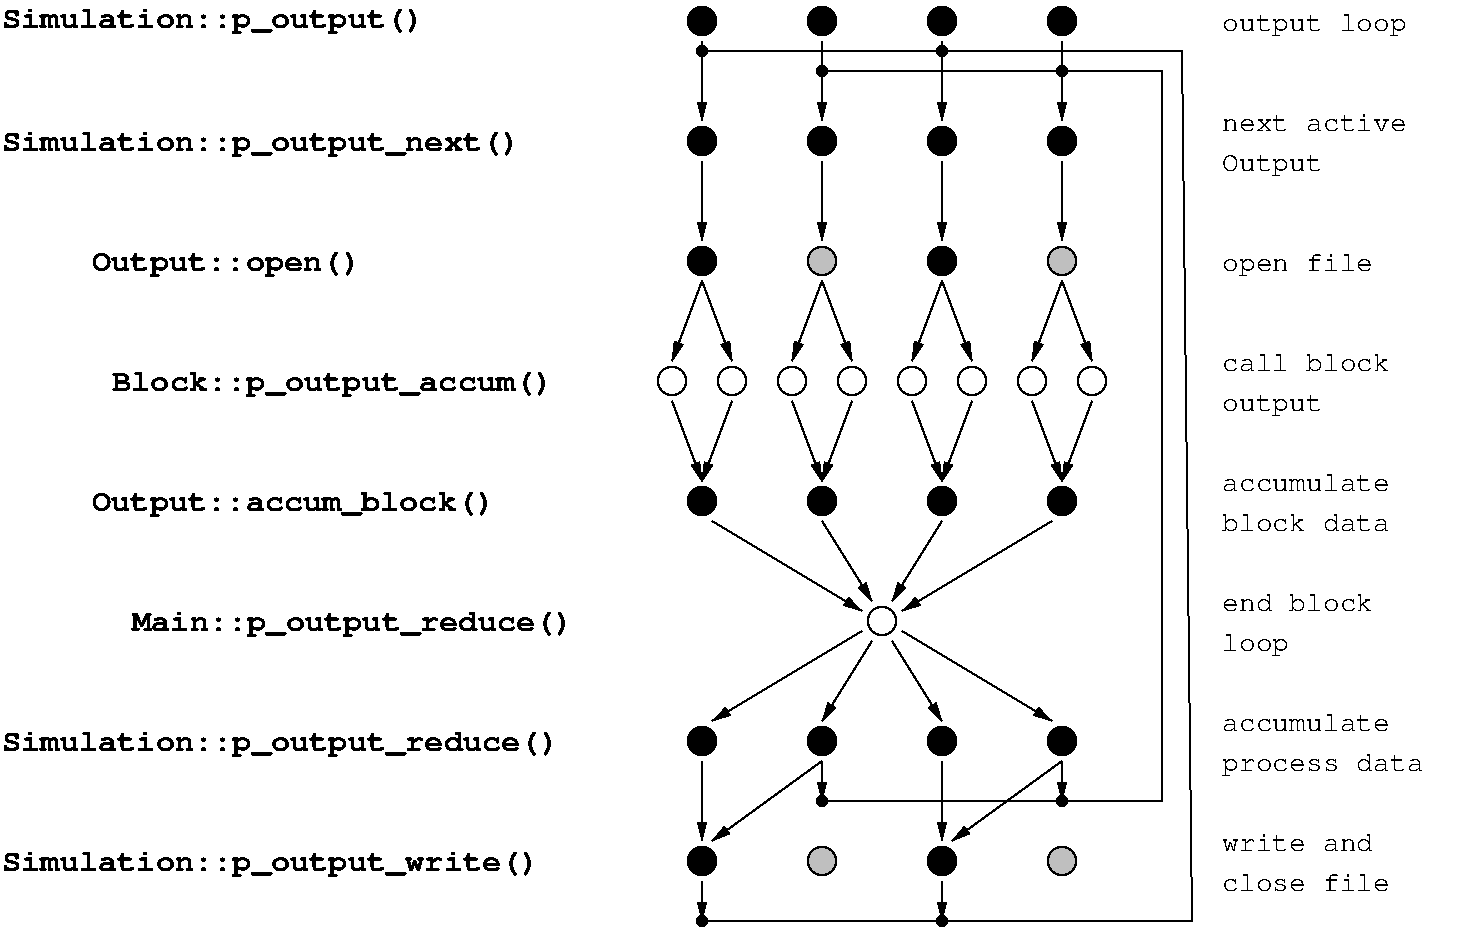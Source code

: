 #FIG 3.2  Produced by xfig version 3.2.5b
Landscape
Center
Inches
A4      
100.00
Single
-2
1200 2
6 6300 2175 9300 2475
1 3 0 1 0 0 50 -1 20 0.000 1 0.0000 6450 2325 106 106 6450 2325 6556 2325
1 3 0 1 0 0 50 -1 20 0.000 1 0.0000 7350 2325 106 106 7350 2325 7456 2325
1 3 0 1 0 0 50 -1 20 0.000 1 0.0000 8250 2325 106 106 8250 2325 8356 2325
1 3 0 1 0 0 50 -1 20 0.000 1 0.0000 9150 2325 106 106 9150 2325 9256 2325
-6
6 6300 3075 9300 3375
1 3 0 1 0 0 50 -1 20 0.000 1 0.0000 6450 3225 106 106 6450 3225 6556 3225
1 3 0 1 0 0 50 -1 20 0.000 1 0.0000 7350 3225 106 106 7350 3225 7456 3225
1 3 0 1 0 0 50 -1 20 0.000 1 0.0000 8250 3225 106 106 8250 3225 8356 3225
1 3 0 1 0 0 50 -1 20 0.000 1 0.0000 9150 3225 106 106 9150 3225 9256 3225
-6
6 6119 4919 9481 5131
1 3 0 1 0 7 20 -1 20 0.000 1 0.0000 6225 5025 106 106 6225 5025 6272 5119
1 3 0 1 0 7 20 -1 20 0.000 1 0.0000 6675 5025 106 106 6675 5025 6722 5119
1 3 0 1 0 7 20 -1 20 0.000 1 0.0000 7125 5025 106 106 7125 5025 7173 5119
1 3 0 1 0 7 20 -1 20 0.000 1 0.0000 7575 5025 106 106 7575 5025 7622 5119
1 3 0 1 0 7 20 -1 20 0.000 1 0.0000 8025 5025 106 106 8025 5025 8073 5119
1 3 0 1 0 7 20 -1 20 0.000 1 0.0000 8475 5025 106 106 8475 5025 8522 5119
1 3 0 1 0 7 20 -1 20 0.000 1 0.0000 8925 5025 106 106 8925 5025 8972 5119
1 3 0 1 0 7 20 -1 20 0.000 1 0.0000 9375 5025 106 106 9375 5025 9422 5119
-6
6 6225 5175 9375 5775
2 1 0 1 0 7 20 -1 -1 0.000 0 0 -1 0 1 2
	1 1 1.00 60.00 120.00
	 6450 5775 6225 5175
2 1 0 1 0 7 20 -1 -1 0.000 0 0 -1 0 1 2
	1 1 1.00 60.00 120.00
	 6450 5775 6675 5175
2 1 0 1 0 7 20 -1 -1 0.000 0 0 -1 0 1 2
	1 1 1.00 60.00 120.00
	 7350 5775 7125 5175
2 1 0 1 0 7 20 -1 -1 0.000 0 0 -1 0 1 2
	1 1 1.00 60.00 120.00
	 7350 5775 7575 5175
2 1 0 1 0 7 20 -1 -1 0.000 0 0 -1 0 1 2
	1 1 1.00 60.00 120.00
	 8250 5775 8025 5175
2 1 0 1 0 7 20 -1 -1 0.000 0 0 -1 0 1 2
	1 1 1.00 60.00 120.00
	 8250 5775 8475 5175
2 1 0 1 0 7 20 -1 -1 0.000 0 0 -1 0 1 2
	1 1 1.00 60.00 120.00
	 9150 5775 8925 5175
2 1 0 1 0 7 20 -1 -1 0.000 0 0 -1 0 1 2
	1 1 1.00 60.00 120.00
	 9150 5775 9375 5175
-6
6 6525 6075 9075 6750
2 1 0 1 0 7 50 -1 -1 0.000 0 0 -1 1 0 2
	1 1 1.00 60.00 120.00
	 7350 6075 7725 6675
2 1 0 1 0 7 50 -1 -1 0.000 0 0 -1 1 0 2
	1 1 1.00 60.00 120.00
	 8250 6075 7875 6675
2 1 0 1 0 7 50 -1 -1 0.000 0 0 -1 1 0 2
	1 1 1.00 60.00 120.00
	 9075 6075 7950 6750
2 1 0 1 0 7 50 -1 -1 0.000 0 0 -1 1 0 2
	1 1 1.00 60.00 120.00
	 6525 6075 7650 6750
-6
6 6525 6900 9075 7575
2 1 0 1 0 7 50 -1 -1 0.000 0 0 -1 0 1 2
	1 1 1.00 60.00 120.00
	 7350 7575 7725 6975
2 1 0 1 0 7 50 -1 -1 0.000 0 0 -1 0 1 2
	1 1 1.00 60.00 120.00
	 8250 7575 7875 6975
2 1 0 1 0 7 50 -1 -1 0.000 0 0 -1 0 1 2
	1 1 1.00 60.00 120.00
	 9075 7575 7950 6900
2 1 0 1 0 7 50 -1 -1 0.000 0 0 -1 0 1 2
	1 1 1.00 60.00 120.00
	 6525 7575 7650 6900
-6
1 3 0 1 0 7 20 -1 20 0.000 1 0.0000 7800 6825 106 106 7800 6825 7848 6919
1 3 0 1 0 0 50 -1 20 0.000 1 0.0000 7350 5925 106 106 7350 5925 7456 5925
1 3 0 1 0 0 50 -1 20 0.000 1 0.0000 8250 5925 106 106 8250 5925 8356 5925
1 3 0 1 0 0 50 -1 20 0.000 1 0.0000 9150 5925 106 106 9150 5925 9256 5925
1 3 0 1 0 0 50 -1 20 0.000 1 0.0000 6450 5925 106 106 6450 5925 6556 5925
1 3 0 1 0 0 50 -1 20 0.000 1 0.0000 6450 7725 106 106 6450 7725 6556 7725
1 3 0 1 0 0 50 -1 20 0.000 1 0.0000 7350 7725 106 106 7350 7725 7456 7725
1 3 0 1 0 0 50 -1 20 0.000 1 0.0000 8250 7725 106 106 8250 7725 8356 7725
1 3 0 1 0 0 50 -1 20 0.000 1 0.0000 9150 7725 106 106 9150 7725 9256 7725
1 3 0 1 0 0 50 -1 20 0.000 1 0.0000 6450 8625 106 106 6450 8625 6556 8625
1 3 0 1 0 0 50 -1 20 0.000 1 0.0000 8250 8625 106 106 8250 8625 8356 8625
1 3 0 1 0 7 50 -1 15 0.000 1 0.0000 7350 8625 106 106 7350 8625 7425 8700
1 3 0 1 0 7 50 -1 15 0.000 1 0.0000 9150 8625 106 106 9150 8625 9225 8700
1 4 0 1 0 7 50 -1 0 0.000 1 0.0000 6450 2550 38 38 6413 2550 6488 2550
1 4 0 1 0 7 50 -1 0 0.000 1 0.0000 8250 2550 38 38 8213 2550 8288 2550
1 4 0 1 0 7 50 -1 0 0.000 1 0.0000 7350 2700 38 38 7313 2700 7388 2700
1 4 0 1 0 7 50 -1 0 0.000 1 0.0000 9150 2700 38 38 9113 2700 9188 2700
1 4 0 1 0 7 50 -1 0 0.000 1 0.0000 6450 9075 38 38 6413 9075 6488 9075
1 4 0 1 0 7 50 -1 0 0.000 1 0.0000 8250 9075 38 38 8213 9075 8288 9075
1 4 0 1 0 7 50 -1 0 0.000 1 0.0000 7350 8175 38 38 7313 8175 7388 8175
1 4 0 1 0 7 50 -1 0 0.000 1 0.0000 9150 8175 38 38 9113 8175 9188 8175
1 3 0 1 0 0 50 -1 20 0.000 1 0.0000 6450 4125 106 106 6450 4125 6556 4125
1 3 0 1 0 0 50 -1 20 0.000 1 0.0000 8250 4125 106 106 8250 4125 8356 4125
1 3 0 1 0 7 50 -1 15 0.000 1 0.0000 7350 4125 106 106 7350 4125 7425 4200
1 3 0 1 0 7 50 -1 15 0.000 1 0.0000 9150 4125 106 106 9150 4125 9225 4200
2 1 0 1 0 7 20 -1 -1 0.000 0 0 -1 1 0 2
	1 1 1.00 62.99 125.98
	 6450 4275 6225 4875
2 1 0 1 0 7 20 -1 -1 0.000 0 0 -1 1 0 2
	1 1 1.00 62.99 125.98
	 6450 4275 6675 4875
2 1 0 1 0 7 20 -1 -1 0.000 0 0 -1 1 0 2
	1 1 1.00 62.99 125.98
	 7350 4275 7125 4875
2 1 0 1 0 7 20 -1 -1 0.000 0 0 -1 1 0 2
	1 1 1.00 62.99 125.98
	 7350 4275 7575 4875
2 1 0 1 0 7 20 -1 -1 0.000 0 0 -1 1 0 2
	1 1 1.00 62.99 125.98
	 8250 4275 8025 4875
2 1 0 1 0 7 20 -1 -1 0.000 0 0 -1 1 0 2
	1 1 1.00 62.99 125.98
	 8250 4275 8475 4875
2 1 0 1 0 7 20 -1 -1 0.000 0 0 -1 1 0 2
	1 1 1.00 62.99 125.98
	 9150 4275 8925 4875
2 1 0 1 0 7 20 -1 -1 0.000 0 0 -1 1 0 2
	1 1 1.00 62.99 125.98
	 9150 4275 9375 4875
2 1 0 1 0 7 50 -1 -1 0.000 0 0 -1 1 0 6
	1 1 1.00 60.00 120.00
	 7350 7875 7350 8175 9900 8175 9900 2700 7350 2700 7350 3075
2 1 0 1 0 7 50 -1 -1 0.000 0 0 -1 1 0 2
	1 1 1.00 60.00 120.00
	 9150 2700 9150 3075
2 1 0 1 0 7 50 -1 -1 0.000 0 0 -1 1 0 2
	1 1 1.00 60.00 120.00
	 7350 7875 7350 8175
2 1 0 1 0 7 50 -1 -1 0.000 0 0 -1 1 0 2
	1 1 1.00 60.00 120.00
	 9150 7875 9150 8175
2 1 0 1 0 7 50 -1 -1 0.000 0 0 -1 1 0 6
	1 1 1.00 60.00 120.00
	 6450 8775 6450 9075 10125 9075 10050 2550 6450 2550 6450 3075
2 1 0 1 0 7 50 -1 -1 0.000 0 0 -1 1 0 2
	1 1 1.00 60.00 120.00
	 8250 2550 8250 3075
2 1 0 1 0 7 50 -1 -1 0.000 0 0 -1 1 0 2
	1 1 1.00 60.00 120.00
	 6450 3375 6450 3975
2 1 0 1 0 7 50 -1 -1 0.000 0 0 -1 1 0 2
	1 1 1.00 60.00 120.00
	 7350 3375 7350 3975
2 1 0 1 0 7 50 -1 -1 0.000 0 0 -1 1 0 2
	1 1 1.00 60.00 120.00
	 8250 3375 8250 3975
2 1 0 1 0 7 50 -1 -1 0.000 0 0 -1 1 0 2
	1 1 1.00 60.00 120.00
	 9150 3375 9150 3975
2 1 0 1 0 7 50 -1 -1 0.000 0 0 -1 0 0 2
	 6450 2475 6450 2550
2 1 0 1 0 7 50 -1 -1 0.000 0 0 -1 0 0 2
	 7350 2475 7350 2850
2 1 0 1 0 7 50 -1 -1 0.000 0 0 -1 0 0 2
	 8250 2475 8250 2625
2 1 0 1 0 7 50 -1 -1 0.000 0 0 -1 0 0 2
	 9150 2475 9150 2775
2 1 0 1 0 7 50 -1 -1 0.000 0 0 -1 1 0 2
	1 1 1.00 60.00 120.00
	 6450 8775 6450 9075
2 1 0 1 0 7 50 -1 -1 0.000 0 0 -1 1 0 2
	1 1 1.00 60.00 120.00
	 8250 8775 8250 9075
2 1 0 1 0 7 50 -1 -1 0.000 0 0 -1 1 0 2
	1 1 1.00 60.00 120.00
	 6450 7875 6450 8475
2 1 0 1 0 7 50 -1 -1 0.000 0 0 -1 1 0 2
	1 1 1.00 60.00 120.00
	 7350 7875 6525 8475
2 1 0 1 0 7 50 -1 -1 0.000 0 0 -1 1 0 2
	1 1 1.00 60.00 120.00
	 8250 7875 8250 8475
2 1 0 1 0 7 50 -1 -1 0.000 0 0 -1 1 0 2
	1 1 1.00 60.00 120.00
	 9150 7875 8325 8475
4 0 0 50 -1 14 16 0.0000 4 240 3630 1200 2381 Simulation::p_output()\001
4 0 0 50 -1 14 16 0.0000 4 240 4455 1200 3300 Simulation::p_output_next()\001
4 0 0 50 -1 14 16 0.0000 4 240 2310 1875 4200 Output::open()\001
4 0 0 50 -1 14 16 0.0000 4 240 3795 2025 5100 Block::p_output_accum()\001
4 0 0 50 -1 14 16 0.0000 4 240 3465 1875 6000 Output::accum_block()\001
4 0 0 50 -1 14 16 0.0000 4 240 3795 2175 6900 Main::p_output_reduce()\001
4 0 0 50 -1 14 16 0.0000 4 240 4785 1200 7800 Simulation::p_output_reduce()\001
4 0 0 50 -1 14 16 0.0000 4 240 4620 1200 8700 Simulation::p_output_write()\001
4 0 0 50 -1 12 14 0.0000 4 195 1350 10350 4200 open file\001
4 0 0 50 -1 12 14 0.0000 4 150 1500 10350 5850 accumulate\001
4 0 0 50 -1 12 14 0.0000 4 150 1350 10350 6750 end block\001
4 0 0 50 -1 12 14 0.0000 4 150 1500 10350 7650 accumulate\001
4 0 0 50 -1 12 14 0.0000 4 195 1800 10350 7950 process data\001
4 0 0 50 -1 12 14 0.0000 4 195 600 10350 7050 loop\001
4 0 0 50 -1 12 14 0.0000 4 150 1350 10350 8550 write and\001
4 0 0 50 -1 12 14 0.0000 4 150 1500 10350 8850 close file\001
4 0 0 50 -1 12 14 0.0000 4 195 1650 10350 2400 output loop\001
4 0 0 50 -1 12 14 0.0000 4 180 900 10350 5250 output\001
4 0 0 50 -1 12 14 0.0000 4 150 1500 10350 4950 call block\001
4 0 0 50 -1 12 14 0.0000 4 150 1650 10350 3150 next active\001
4 0 0 50 -1 12 14 0.0000 4 180 900 10350 3450 Output\001
4 0 0 50 -1 12 14 0.0000 4 150 1500 10350 6150 block data\001
